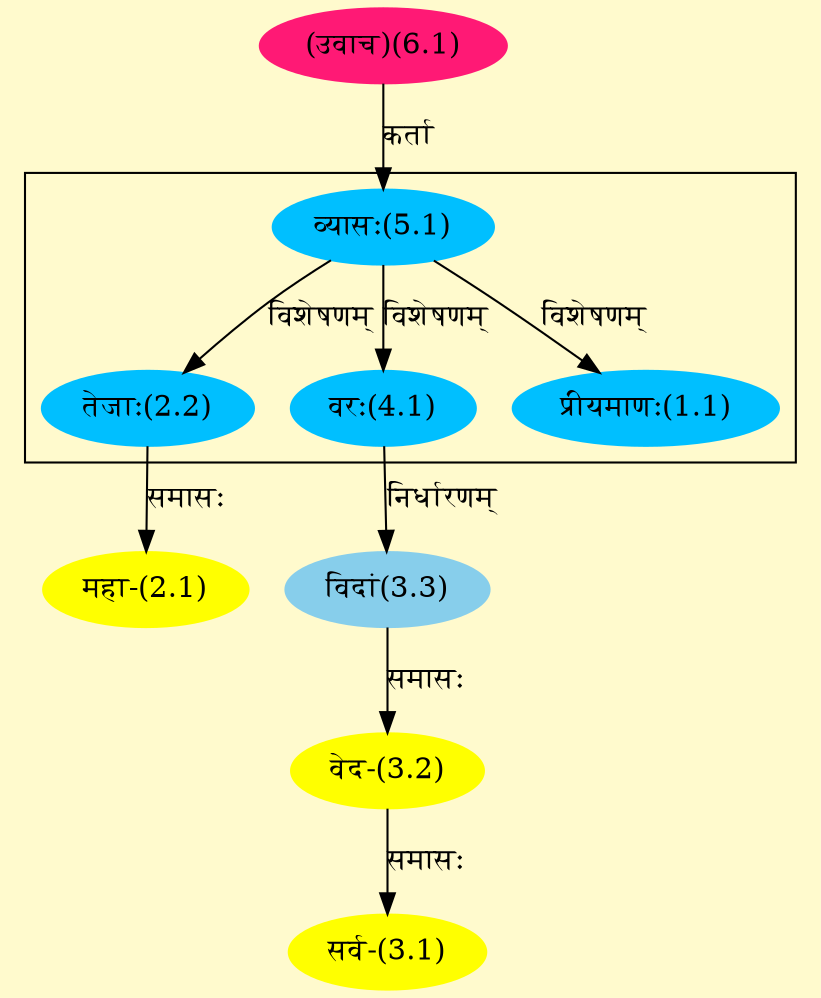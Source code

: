 digraph G{
rankdir=BT;
 compound=true;
 bgcolor="lemonchiffon1";

subgraph cluster_1{
Node1_1 [style=filled, color="#00BFFF" label = "प्रीयमाणः(1.1)"]
Node5_1 [style=filled, color="#00BFFF" label = "व्यासः(5.1)"]
Node2_2 [style=filled, color="#00BFFF" label = "तेजाः(2.2)"]
Node4_1 [style=filled, color="#00BFFF" label = "वरः(4.1)"]

}
Node2_1 [style=filled, color="#FFFF00" label = "महा-(2.1)"]
Node2_2 [style=filled, color="#00BFFF" label = "तेजाः(2.2)"]
Node3_1 [style=filled, color="#FFFF00" label = "सर्व-(3.1)"]
Node3_2 [style=filled, color="#FFFF00" label = "वेद-(3.2)"]
Node3_3 [style=filled, color="#87CEEB" label = "विदां(3.3)"]
Node4_1 [style=filled, color="#00BFFF" label = "वरः(4.1)"]
Node5_1 [style=filled, color="#00BFFF" label = "व्यासः(5.1)"]
Node6_1 [style=filled, color="#FF1975" label = "(उवाच)(6.1)"]
/* Start of Relations section */

Node1_1 -> Node5_1 [  label="विशेषणम्"  dir="back" ]
Node2_1 -> Node2_2 [  label="समासः"  dir="back" ]
Node2_2 -> Node5_1 [  label="विशेषणम्"  dir="back" ]
Node3_1 -> Node3_2 [  label="समासः"  dir="back" ]
Node3_2 -> Node3_3 [  label="समासः"  dir="back" ]
Node3_3 -> Node4_1 [  label="निर्धारणम्"  dir="back" ]
Node4_1 -> Node5_1 [  label="विशेषणम्"  dir="back" ]
Node5_1 -> Node6_1 [  label="कर्ता"  dir="back" ]
}

